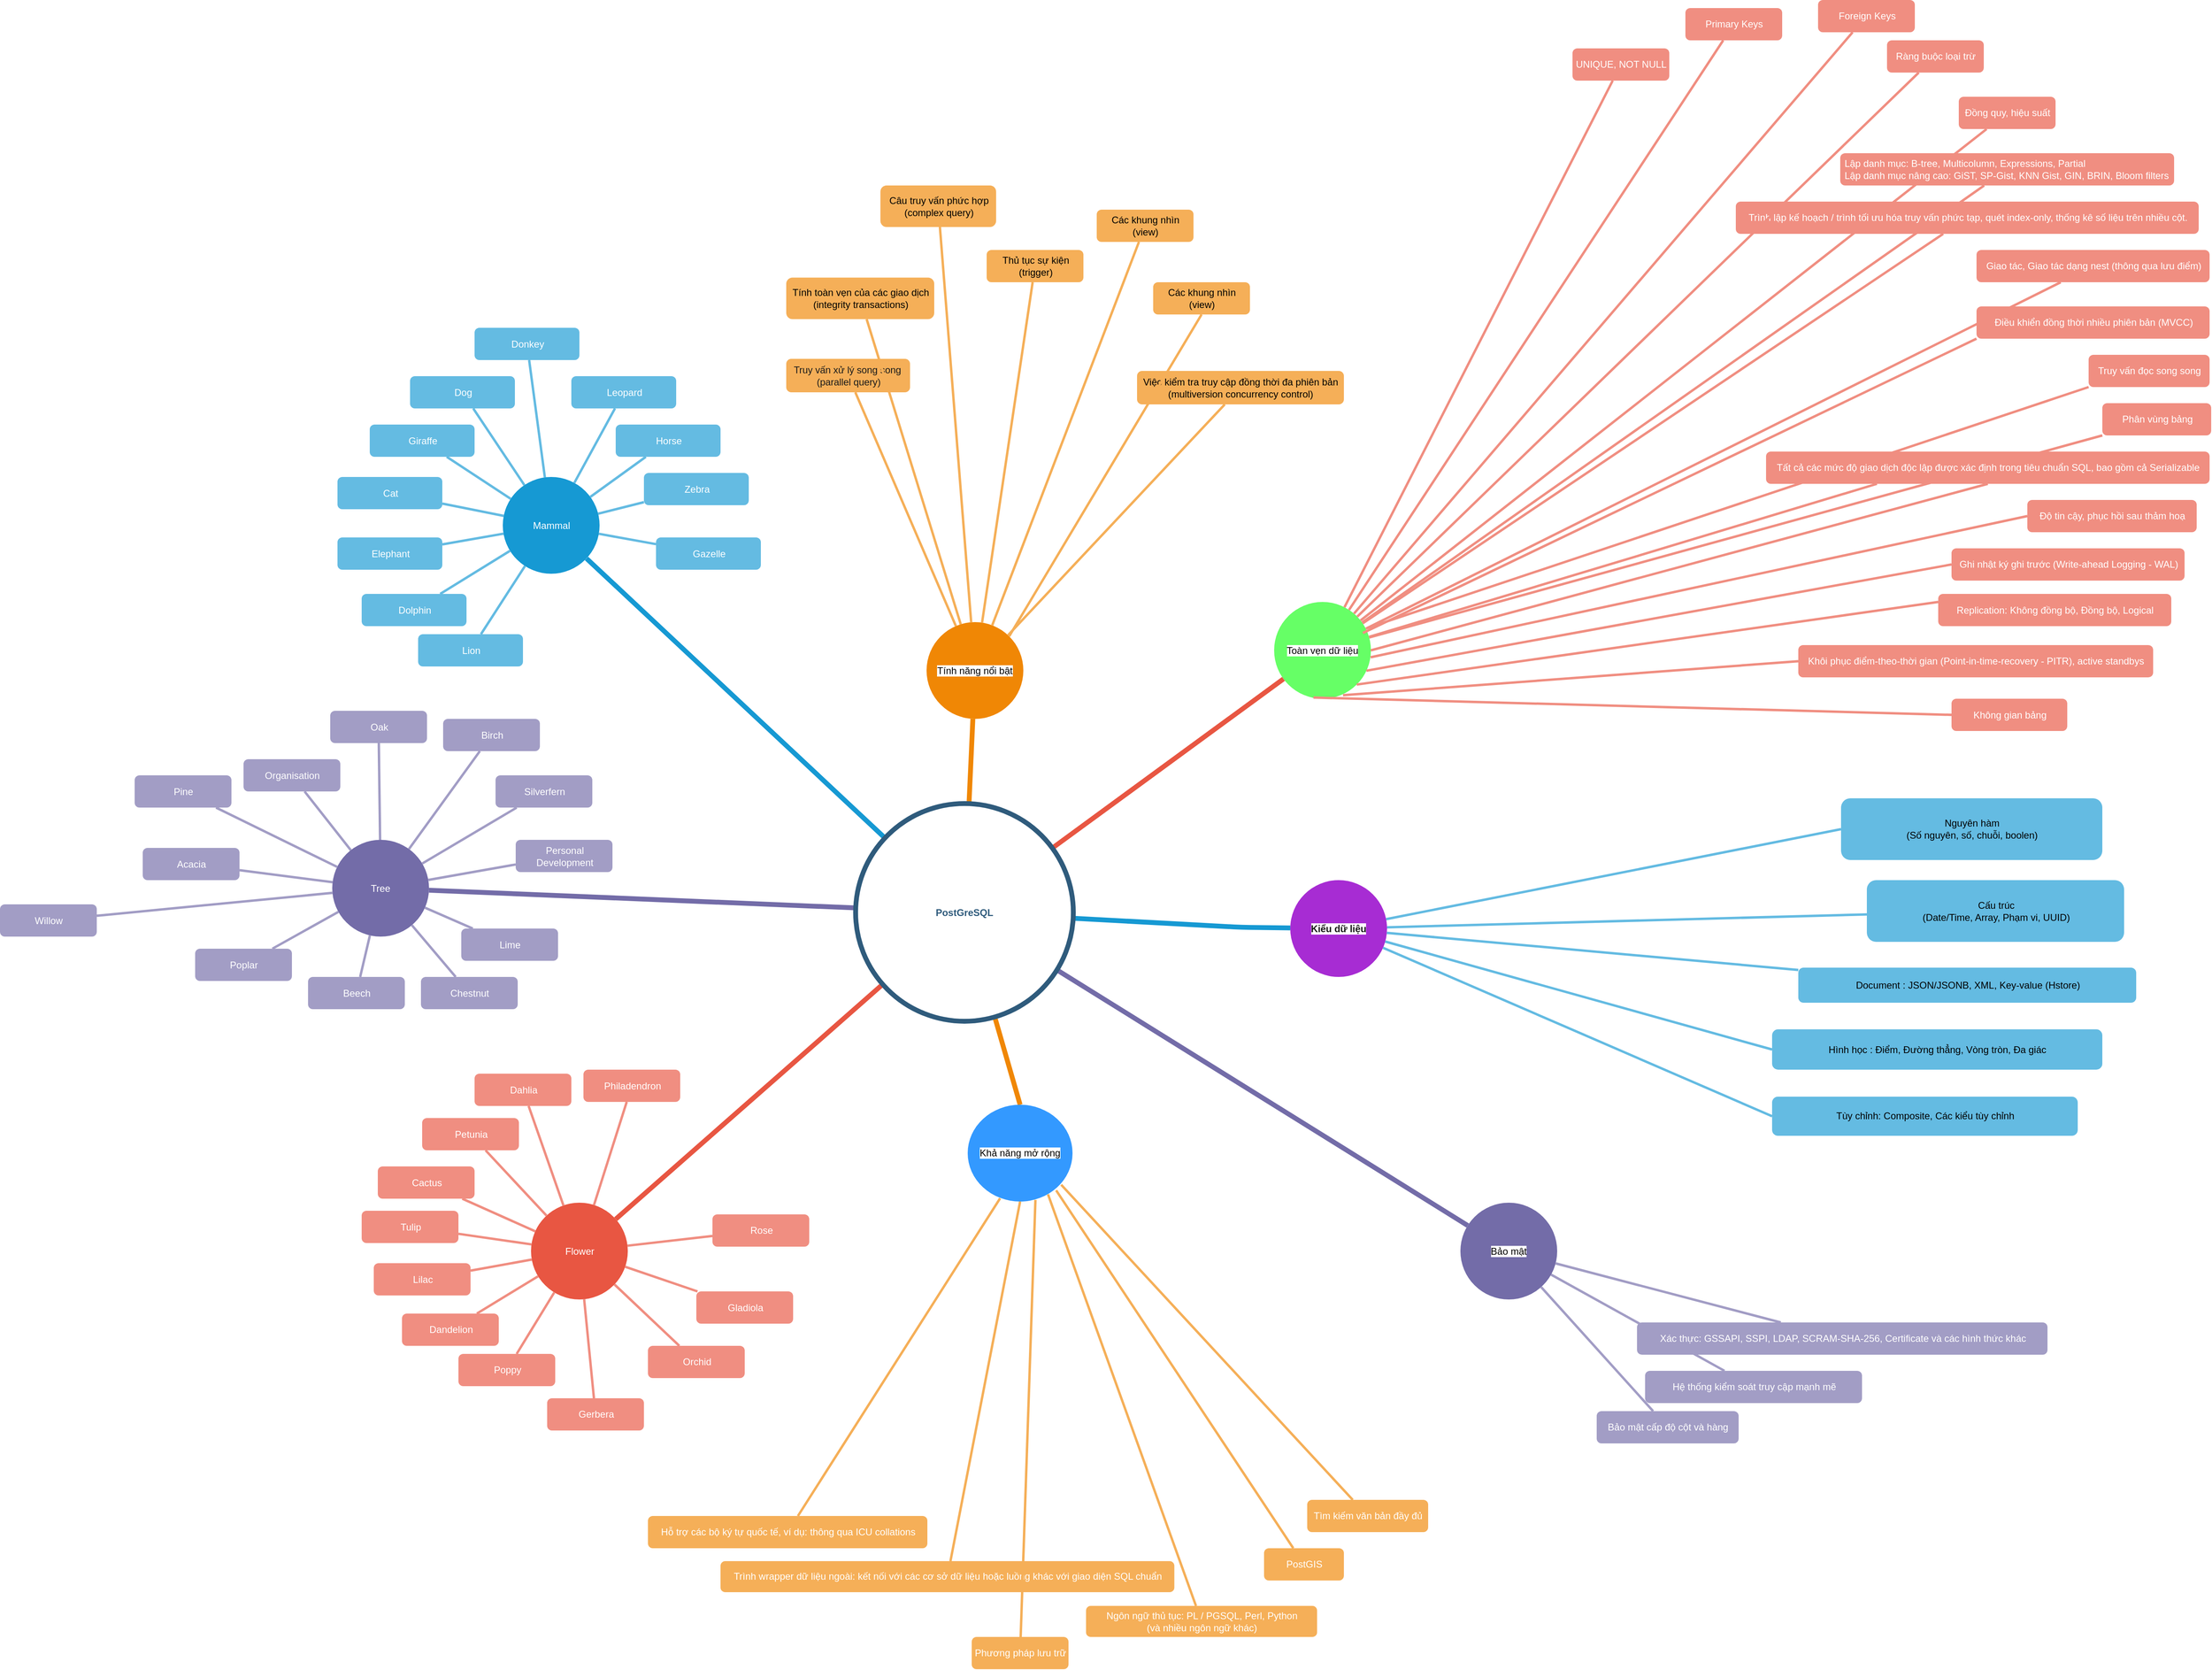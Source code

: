 <mxfile version="17.4.6" type="github">
  <diagram id="6a731a19-8d31-9384-78a2-239565b7b9f0" name="Page-1">
    <mxGraphModel dx="3252" dy="1910" grid="1" gridSize="10" guides="1" tooltips="1" connect="1" arrows="1" fold="1" page="1" pageScale="1" pageWidth="1169" pageHeight="827" background="none" math="0" shadow="0">
      <root>
        <mxCell id="0" />
        <mxCell id="1" parent="0" />
        <mxCell id="1464" value="" style="edgeStyle=none;endArrow=none;strokeWidth=3;strokeColor=#A29DC5;html=1;fontSize=12;" parent="1" source="1354" target="1461" edge="1">
          <mxGeometry x="251" y="-103.5" width="100" height="100" as="geometry">
            <mxPoint x="251" y="-3.5" as="sourcePoint" />
            <mxPoint x="351" y="-103.5" as="targetPoint" />
          </mxGeometry>
        </mxCell>
        <mxCell id="1431" value="" style="edgeStyle=none;endArrow=none;strokeWidth=3;strokeColor=#F08E81;html=1;fontSize=12;" parent="1" source="1352" target="1412" edge="1">
          <mxGeometry x="31" y="106.5" width="100" height="100" as="geometry">
            <mxPoint x="31" y="206.5" as="sourcePoint" />
            <mxPoint x="131" y="106.5" as="targetPoint" />
          </mxGeometry>
        </mxCell>
        <mxCell id="1430" value="" style="edgeStyle=none;endArrow=none;strokeWidth=3;strokeColor=#F08E81;html=1;fontSize=12;" parent="1" source="1352" target="1419" edge="1">
          <mxGeometry x="31" y="106.5" width="100" height="100" as="geometry">
            <mxPoint x="31" y="206.5" as="sourcePoint" />
            <mxPoint x="131" y="106.5" as="targetPoint" />
          </mxGeometry>
        </mxCell>
        <mxCell id="1482" value="" style="edgeStyle=none;endArrow=none;strokeWidth=3;strokeColor=#F5AF58;html=1;exitX=0.844;exitY=0.885;exitDx=0;exitDy=0;exitPerimeter=0;fontSize=12;" parent="1" source="p5eIivycjOICqXlBfG3N-1549" target="1470" edge="1">
          <mxGeometry x="243.5" y="39" width="100" height="100" as="geometry">
            <mxPoint x="1209.757" y="1197.303" as="sourcePoint" />
            <mxPoint x="343.5" y="39" as="targetPoint" />
          </mxGeometry>
        </mxCell>
        <mxCell id="1350" value="Mammal" style="ellipse;whiteSpace=wrap;html=1;shadow=0;fontFamily=Helvetica;fontSize=12;fontColor=#FFFFFF;align=center;strokeWidth=3;fillColor=#1699D3;strokeColor=none;" parent="1" vertex="1">
          <mxGeometry x="523.5" y="271.5" width="120" height="120" as="geometry" />
        </mxCell>
        <mxCell id="1351" value="&lt;span style=&quot;background-color: rgb(255, 255, 255); font-size: 12px;&quot;&gt;&lt;font color=&quot;#000000&quot; style=&quot;font-size: 12px;&quot;&gt;Tính năng nổi bật&lt;/font&gt;&lt;/span&gt;" style="ellipse;whiteSpace=wrap;html=1;shadow=0;fontFamily=Helvetica;fontSize=12;fontColor=#FFFFFF;align=center;strokeWidth=3;fillColor=#F08705;strokeColor=none;gradientColor=none;" parent="1" vertex="1">
          <mxGeometry x="1049" y="451.5" width="120" height="120" as="geometry" />
        </mxCell>
        <mxCell id="1352" value="&lt;span style=&quot;background-color: rgb(255, 255, 255); font-size: 12px;&quot;&gt;&lt;font color=&quot;#000000&quot; style=&quot;font-size: 12px;&quot;&gt;Toàn vẹn dữ liệu&lt;/font&gt;&lt;/span&gt;" style="ellipse;whiteSpace=wrap;html=1;shadow=0;fontFamily=Helvetica;fontSize=12;fontColor=#FFFFFF;align=center;strokeWidth=3;fillColor=#66FF66;strokeColor=none;" parent="1" vertex="1">
          <mxGeometry x="1480" y="426.5" width="120" height="120" as="geometry" />
        </mxCell>
        <mxCell id="1353" value="&lt;span style=&quot;box-sizing: border-box; font-weight: bolder; color: rgb(27, 27, 27); font-size: 12px; letter-spacing: -0.054px; text-align: left; background-color: rgb(255, 255, 255);&quot;&gt;Kiểu dữ liệu&lt;/span&gt;" style="ellipse;whiteSpace=wrap;html=1;shadow=0;fontFamily=Helvetica;fontSize=12;fontColor=#FFFFFF;align=center;strokeWidth=3;fillColor=#A72CD3;strokeColor=none;" parent="1" vertex="1">
          <mxGeometry x="1500" y="771.5" width="120" height="120" as="geometry" />
        </mxCell>
        <mxCell id="1354" value="&lt;font color=&quot;#000000&quot; style=&quot;background-color: rgb(255, 255, 255); font-size: 12px;&quot;&gt;Bảo mật&lt;/font&gt;" style="ellipse;whiteSpace=wrap;html=1;shadow=0;fontFamily=Helvetica;fontSize=12;fontColor=#FFFFFF;align=center;strokeWidth=3;fillColor=#736ca8;strokeColor=none;" parent="1" vertex="1">
          <mxGeometry x="1711" y="1171.5" width="120" height="120" as="geometry" />
        </mxCell>
        <mxCell id="1356" value="Flower" style="ellipse;whiteSpace=wrap;html=1;shadow=0;fontFamily=Helvetica;fontSize=12;fontColor=#FFFFFF;align=center;strokeWidth=3;fillColor=#E85642;strokeColor=none;" parent="1" vertex="1">
          <mxGeometry x="558.5" y="1171.5" width="120" height="120" as="geometry" />
        </mxCell>
        <mxCell id="1358" value="Dolphin" style="rounded=1;fillColor=#64BBE2;strokeColor=none;strokeWidth=3;shadow=0;html=1;fontColor=#FFFFFF;fontSize=12;" parent="1" vertex="1">
          <mxGeometry x="348.5" y="416.5" width="130" height="40" as="geometry" />
        </mxCell>
        <mxCell id="1359" style="endArrow=none;strokeWidth=6;strokeColor=#1699D3;html=1;fontSize=12;" parent="1" source="1515" target="1350" edge="1">
          <mxGeometry relative="1" as="geometry" />
        </mxCell>
        <mxCell id="1360" style="endArrow=none;strokeWidth=6;strokeColor=#f08705;html=1;fontSize=12;" parent="1" source="1515" target="1351" edge="1">
          <mxGeometry relative="1" as="geometry" />
        </mxCell>
        <mxCell id="1361" style="endArrow=none;strokeWidth=6;strokeColor=#E85642;html=1;fontSize=12;" parent="1" source="1515" target="1352" edge="1">
          <mxGeometry relative="1" as="geometry" />
        </mxCell>
        <mxCell id="1362" style="endArrow=none;strokeWidth=6;strokeColor=#1699D3;html=1;fontSize=12;" parent="1" source="1515" target="1353" edge="1">
          <mxGeometry relative="1" as="geometry">
            <Array as="points">
              <mxPoint x="1440" y="830" />
            </Array>
          </mxGeometry>
        </mxCell>
        <mxCell id="1363" style="endArrow=none;strokeWidth=6;strokeColor=#736CA8;html=1;fontSize=12;" parent="1" source="1515" target="1516" edge="1">
          <mxGeometry relative="1" as="geometry" />
        </mxCell>
        <mxCell id="1364" style="endArrow=none;strokeWidth=6;strokeColor=#736ca8;html=1;fontSize=12;" parent="1" source="1515" target="1354" edge="1">
          <mxGeometry relative="1" as="geometry" />
        </mxCell>
        <mxCell id="1365" value="" style="edgeStyle=none;endArrow=none;strokeWidth=6;strokeColor=#F08705;html=1;entryX=0.5;entryY=0;entryDx=0;entryDy=0;fontSize=12;" parent="1" source="1515" target="p5eIivycjOICqXlBfG3N-1549" edge="1">
          <mxGeometry x="181" y="226.5" width="100" height="100" as="geometry">
            <mxPoint x="181" y="326.5" as="sourcePoint" />
            <mxPoint x="1160" y="1090" as="targetPoint" />
          </mxGeometry>
        </mxCell>
        <mxCell id="1366" value="" style="edgeStyle=none;endArrow=none;strokeWidth=6;strokeColor=#E85642;html=1;fontSize=12;" parent="1" source="1515" target="1356" edge="1">
          <mxGeometry x="181" y="226.5" width="100" height="100" as="geometry">
            <mxPoint x="181" y="326.5" as="sourcePoint" />
            <mxPoint x="281" y="226.5" as="targetPoint" />
          </mxGeometry>
        </mxCell>
        <mxCell id="1367" value="Lion" style="rounded=1;fillColor=#64BBE2;strokeColor=none;strokeWidth=3;shadow=0;html=1;fontColor=#FFFFFF;fontSize=12;" parent="1" vertex="1">
          <mxGeometry x="418.5" y="466.5" width="130" height="40" as="geometry" />
        </mxCell>
        <mxCell id="1368" value="Elephant" style="rounded=1;fillColor=#64BBE2;strokeColor=none;strokeWidth=3;shadow=0;html=1;fontColor=#FFFFFF;fontSize=12;" parent="1" vertex="1">
          <mxGeometry x="318.5" y="346.5" width="130" height="40" as="geometry" />
        </mxCell>
        <mxCell id="1369" value="Cat" style="rounded=1;fillColor=#64BBE2;strokeColor=none;strokeWidth=3;shadow=0;html=1;fontColor=#FFFFFF;fontSize=12;" parent="1" vertex="1">
          <mxGeometry x="318.5" y="271.5" width="130" height="40" as="geometry" />
        </mxCell>
        <mxCell id="1370" value="Giraffe" style="rounded=1;fillColor=#64BBE2;strokeColor=none;strokeWidth=3;shadow=0;html=1;fontColor=#FFFFFF;fontSize=12;" parent="1" vertex="1">
          <mxGeometry x="358.5" y="206.5" width="130" height="40" as="geometry" />
        </mxCell>
        <mxCell id="1371" value="Dog" style="rounded=1;fillColor=#64BBE2;strokeColor=none;strokeWidth=3;shadow=0;html=1;fontColor=#FFFFFF;fontSize=12;" parent="1" vertex="1">
          <mxGeometry x="408.5" y="146.5" width="130" height="40" as="geometry" />
        </mxCell>
        <mxCell id="1372" value="Donkey" style="rounded=1;fillColor=#64BBE2;strokeColor=none;strokeWidth=3;shadow=0;html=1;fontColor=#FFFFFF;fontSize=12;" parent="1" vertex="1">
          <mxGeometry x="488.5" y="86.5" width="130" height="40" as="geometry" />
        </mxCell>
        <mxCell id="1373" value="Leopard" style="rounded=1;fillColor=#64BBE2;strokeColor=none;strokeWidth=3;shadow=0;html=1;fontColor=#FFFFFF;fontSize=12;" parent="1" vertex="1">
          <mxGeometry x="608.5" y="146.5" width="130" height="40" as="geometry" />
        </mxCell>
        <mxCell id="1374" value="Horse" style="rounded=1;fillColor=#64BBE2;strokeColor=none;strokeWidth=3;shadow=0;html=1;fontColor=#FFFFFF;fontSize=12;" parent="1" vertex="1">
          <mxGeometry x="663.5" y="206.5" width="130" height="40" as="geometry" />
        </mxCell>
        <mxCell id="1375" value="Zebra" style="rounded=1;fillColor=#64BBE2;strokeColor=none;strokeWidth=3;shadow=0;html=1;fontColor=#FFFFFF;fontSize=12;" parent="1" vertex="1">
          <mxGeometry x="698.5" y="266.5" width="130" height="40" as="geometry" />
        </mxCell>
        <mxCell id="1376" value="Gazelle" style="rounded=1;fillColor=#64BBE2;strokeColor=none;strokeWidth=3;shadow=0;html=1;fontColor=#FFFFFF;fontSize=12;" parent="1" vertex="1">
          <mxGeometry x="713.5" y="346.5" width="130" height="40" as="geometry" />
        </mxCell>
        <mxCell id="1377" value="" style="edgeStyle=none;endArrow=none;strokeWidth=3;strokeColor=#64BBE2;html=1;fontSize=12;" parent="1" source="1350" target="1376" edge="1">
          <mxGeometry x="-221.5" y="56.5" width="100" height="100" as="geometry">
            <mxPoint x="-221.5" y="156.5" as="sourcePoint" />
            <mxPoint x="-121.5" y="56.5" as="targetPoint" />
          </mxGeometry>
        </mxCell>
        <mxCell id="1378" value="" style="edgeStyle=none;endArrow=none;strokeWidth=3;strokeColor=#64BBE2;html=1;fontSize=12;" parent="1" source="1350" target="1367" edge="1">
          <mxGeometry x="-221.5" y="56.5" width="100" height="100" as="geometry">
            <mxPoint x="-221.5" y="156.5" as="sourcePoint" />
            <mxPoint x="-121.5" y="56.5" as="targetPoint" />
          </mxGeometry>
        </mxCell>
        <mxCell id="1379" value="" style="edgeStyle=none;endArrow=none;strokeWidth=3;strokeColor=#64BBE2;html=1;fontSize=12;" parent="1" source="1350" target="1358" edge="1">
          <mxGeometry x="-221.5" y="56.5" width="100" height="100" as="geometry">
            <mxPoint x="-221.5" y="156.5" as="sourcePoint" />
            <mxPoint x="-121.5" y="56.5" as="targetPoint" />
          </mxGeometry>
        </mxCell>
        <mxCell id="1380" value="" style="edgeStyle=none;endArrow=none;strokeWidth=3;strokeColor=#64BBE2;html=1;fontSize=12;" parent="1" source="1350" target="1368" edge="1">
          <mxGeometry x="-221.5" y="56.5" width="100" height="100" as="geometry">
            <mxPoint x="-221.5" y="156.5" as="sourcePoint" />
            <mxPoint x="-121.5" y="56.5" as="targetPoint" />
          </mxGeometry>
        </mxCell>
        <mxCell id="1381" value="" style="edgeStyle=none;endArrow=none;strokeWidth=3;strokeColor=#64BBE2;html=1;fontSize=12;" parent="1" source="1350" target="1369" edge="1">
          <mxGeometry x="-221.5" y="56.5" width="100" height="100" as="geometry">
            <mxPoint x="-221.5" y="156.5" as="sourcePoint" />
            <mxPoint x="-121.5" y="56.5" as="targetPoint" />
          </mxGeometry>
        </mxCell>
        <mxCell id="1382" value="" style="edgeStyle=none;endArrow=none;strokeWidth=3;strokeColor=#64BBE2;html=1;fontSize=12;" parent="1" source="1350" target="1370" edge="1">
          <mxGeometry x="-221.5" y="56.5" width="100" height="100" as="geometry">
            <mxPoint x="-221.5" y="156.5" as="sourcePoint" />
            <mxPoint x="-121.5" y="56.5" as="targetPoint" />
          </mxGeometry>
        </mxCell>
        <mxCell id="1383" value="" style="edgeStyle=none;endArrow=none;strokeWidth=3;strokeColor=#64BBE2;html=1;fontSize=12;" parent="1" source="1350" target="1371" edge="1">
          <mxGeometry x="-221.5" y="56.5" width="100" height="100" as="geometry">
            <mxPoint x="-221.5" y="156.5" as="sourcePoint" />
            <mxPoint x="-121.5" y="56.5" as="targetPoint" />
          </mxGeometry>
        </mxCell>
        <mxCell id="1384" value="" style="edgeStyle=none;endArrow=none;strokeWidth=3;strokeColor=#64BBE2;html=1;fontSize=12;" parent="1" source="1350" target="1372" edge="1">
          <mxGeometry x="-221.5" y="56.5" width="100" height="100" as="geometry">
            <mxPoint x="-221.5" y="156.5" as="sourcePoint" />
            <mxPoint x="-121.5" y="56.5" as="targetPoint" />
          </mxGeometry>
        </mxCell>
        <mxCell id="1385" value="" style="edgeStyle=none;endArrow=none;strokeWidth=3;strokeColor=#64BBE2;html=1;fontSize=12;" parent="1" source="1350" target="1373" edge="1">
          <mxGeometry x="-221.5" y="56.5" width="100" height="100" as="geometry">
            <mxPoint x="-221.5" y="156.5" as="sourcePoint" />
            <mxPoint x="-121.5" y="56.5" as="targetPoint" />
          </mxGeometry>
        </mxCell>
        <mxCell id="1386" value="" style="edgeStyle=none;endArrow=none;strokeWidth=3;strokeColor=#64BBE2;html=1;fontSize=12;" parent="1" source="1350" target="1374" edge="1">
          <mxGeometry x="-221.5" y="56.5" width="100" height="100" as="geometry">
            <mxPoint x="-221.5" y="156.5" as="sourcePoint" />
            <mxPoint x="-121.5" y="56.5" as="targetPoint" />
          </mxGeometry>
        </mxCell>
        <mxCell id="1387" value="" style="edgeStyle=none;endArrow=none;strokeWidth=3;strokeColor=#64BBE2;html=1;fontSize=12;" parent="1" source="1350" target="1375" edge="1">
          <mxGeometry x="-221.5" y="56.5" width="100" height="100" as="geometry">
            <mxPoint x="-221.5" y="156.5" as="sourcePoint" />
            <mxPoint x="-121.5" y="56.5" as="targetPoint" />
          </mxGeometry>
        </mxCell>
        <mxCell id="1390" value="&lt;div style=&quot;font-size: 12px;&quot;&gt;&lt;font color=&quot;#1b1b1b&quot; style=&quot;font-size: 12px;&quot;&gt;&lt;span style=&quot;letter-spacing: -0.054px; font-size: 12px;&quot;&gt;Truy vấn xử lý song song&amp;nbsp;&lt;/span&gt;&lt;/font&gt;&lt;/div&gt;&lt;div style=&quot;font-size: 12px;&quot;&gt;&lt;font color=&quot;#1b1b1b&quot; style=&quot;font-size: 12px;&quot;&gt;&lt;span style=&quot;letter-spacing: -0.054px; font-size: 12px;&quot;&gt;&lt;font style=&quot;font-size: 12px;&quot;&gt;(parallel query)&lt;/font&gt;&lt;/span&gt;&lt;br style=&quot;font-size: 12px;&quot;&gt;&lt;/font&gt;&lt;/div&gt;" style="rounded=1;fillColor=#f5af58;strokeColor=none;strokeWidth=3;shadow=0;html=1;fontColor=#FFFFFF;fontSize=12;" parent="1" vertex="1">
          <mxGeometry x="875" y="125" width="153.5" height="41.5" as="geometry" />
        </mxCell>
        <mxCell id="1391" value="&lt;font color=&quot;#000000&quot; style=&quot;font-size: 12px;&quot;&gt;Tính toàn vẹn của các giao dịch &lt;br style=&quot;font-size: 12px;&quot;&gt;(integrity transactions)&lt;/font&gt;" style="rounded=1;fillColor=#f5af58;strokeColor=none;strokeWidth=3;shadow=0;html=1;fontColor=#FFFFFF;fontSize=12;" parent="1" vertex="1">
          <mxGeometry x="875" y="24.25" width="183.5" height="51.5" as="geometry" />
        </mxCell>
        <mxCell id="1392" value="&lt;font color=&quot;#000000&quot; style=&quot;font-size: 12px;&quot;&gt;Câu truy vấn phức hợp &lt;br style=&quot;font-size: 12px;&quot;&gt;(complex query)&lt;/font&gt;" style="rounded=1;fillColor=#f5af58;strokeColor=none;strokeWidth=3;shadow=0;html=1;fontColor=#FFFFFF;fontSize=12;" parent="1" vertex="1">
          <mxGeometry x="991.75" y="-90" width="143.5" height="51.5" as="geometry" />
        </mxCell>
        <mxCell id="1393" value="&lt;font color=&quot;#000000&quot; style=&quot;font-size: 12px;&quot;&gt;Thủ tục sự kiện &lt;br style=&quot;font-size: 12px;&quot;&gt;(trigger)&lt;/font&gt;" style="rounded=1;fillColor=#f5af58;strokeColor=none;strokeWidth=3;shadow=0;html=1;fontColor=#FFFFFF;fontSize=12;" parent="1" vertex="1">
          <mxGeometry x="1123.5" y="-10" width="120" height="40" as="geometry" />
        </mxCell>
        <mxCell id="1394" value="&lt;font color=&quot;#000000&quot; style=&quot;font-size: 12px;&quot;&gt;Các khung nhìn &lt;br style=&quot;font-size: 12px;&quot;&gt;(view)&lt;/font&gt;" style="rounded=1;fillColor=#f5af58;strokeColor=none;strokeWidth=3;shadow=0;html=1;fontColor=#FFFFFF;fontSize=12;" parent="1" vertex="1">
          <mxGeometry x="1260" y="-60" width="120" height="40" as="geometry" />
        </mxCell>
        <mxCell id="1395" value="&lt;font color=&quot;#000000&quot; style=&quot;font-size: 12px;&quot;&gt;Việc kiểm tra truy cập đồng thời đa phiên bản &lt;br style=&quot;font-size: 12px;&quot;&gt;(multiversion concurrency control)&lt;/font&gt;" style="rounded=1;fillColor=#f5af58;strokeColor=none;strokeWidth=3;shadow=0;html=1;fontColor=#FFFFFF;fontSize=12;" parent="1" vertex="1">
          <mxGeometry x="1310" y="140" width="256.5" height="41.5" as="geometry" />
        </mxCell>
        <mxCell id="1402" value="" style="edgeStyle=none;endArrow=none;strokeWidth=3;strokeColor=#F5AF58;html=1;fontSize=12;" parent="1" source="1351" target="1390" edge="1">
          <mxGeometry x="3.5" y="21.5" width="100" height="100" as="geometry">
            <mxPoint x="3.5" y="121.5" as="sourcePoint" />
            <mxPoint x="103.5" y="21.5" as="targetPoint" />
          </mxGeometry>
        </mxCell>
        <mxCell id="1403" value="" style="edgeStyle=none;endArrow=none;strokeWidth=3;strokeColor=#F5AF58;html=1;fontSize=12;" parent="1" source="1351" target="1391" edge="1">
          <mxGeometry x="3.5" y="21.5" width="100" height="100" as="geometry">
            <mxPoint x="3.5" y="121.5" as="sourcePoint" />
            <mxPoint x="103.5" y="21.5" as="targetPoint" />
          </mxGeometry>
        </mxCell>
        <mxCell id="1404" value="" style="edgeStyle=none;endArrow=none;strokeWidth=3;strokeColor=#F5AF58;html=1;fontSize=12;" parent="1" source="1351" target="1392" edge="1">
          <mxGeometry x="3.5" y="21.5" width="100" height="100" as="geometry">
            <mxPoint x="3.5" y="121.5" as="sourcePoint" />
            <mxPoint x="103.5" y="21.5" as="targetPoint" />
          </mxGeometry>
        </mxCell>
        <mxCell id="1405" value="" style="edgeStyle=none;endArrow=none;strokeWidth=3;strokeColor=#F5AF58;html=1;fontSize=12;" parent="1" source="1351" target="1393" edge="1">
          <mxGeometry x="3.5" y="21.5" width="100" height="100" as="geometry">
            <mxPoint x="3.5" y="121.5" as="sourcePoint" />
            <mxPoint x="103.5" y="21.5" as="targetPoint" />
          </mxGeometry>
        </mxCell>
        <mxCell id="1406" value="" style="edgeStyle=none;endArrow=none;strokeWidth=3;strokeColor=#F5AF58;html=1;fontSize=12;" parent="1" source="1351" target="1394" edge="1">
          <mxGeometry x="3.5" y="21.5" width="100" height="100" as="geometry">
            <mxPoint x="3.5" y="121.5" as="sourcePoint" />
            <mxPoint x="103.5" y="21.5" as="targetPoint" />
          </mxGeometry>
        </mxCell>
        <mxCell id="1407" value="" style="edgeStyle=none;endArrow=none;strokeWidth=3;strokeColor=#F5AF58;html=1;fontSize=12;" parent="1" source="1351" target="1395" edge="1">
          <mxGeometry x="3.5" y="21.5" width="100" height="100" as="geometry">
            <mxPoint x="3.5" y="121.5" as="sourcePoint" />
            <mxPoint x="103.5" y="21.5" as="targetPoint" />
          </mxGeometry>
        </mxCell>
        <mxCell id="1412" value="&amp;nbsp;Lập danh mục: B-tree, Multicolumn, Expressions, Partial&lt;br style=&quot;font-size: 12px;&quot;&gt;&amp;nbsp;Lập danh mục nâng cao: GiST, SP-Gist, KNN Gist, GIN, BRIN, Bloom filters" style="rounded=1;fillColor=#f08e81;strokeColor=none;strokeWidth=3;shadow=0;html=1;fontColor=#FFFFFF;align=left;fontSize=12;" parent="1" vertex="1">
          <mxGeometry x="2182" y="-130" width="414" height="40" as="geometry" />
        </mxCell>
        <mxCell id="1415" value="UNIQUE, NOT NULL" style="rounded=1;fillColor=#f08e81;strokeColor=none;strokeWidth=3;shadow=0;html=1;fontColor=#FFFFFF;fontSize=12;" parent="1" vertex="1">
          <mxGeometry x="1850" y="-260" width="120" height="40" as="geometry" />
        </mxCell>
        <mxCell id="1416" value="Primary Keys" style="rounded=1;fillColor=#f08e81;strokeColor=none;strokeWidth=3;shadow=0;html=1;fontColor=#FFFFFF;fontSize=12;" parent="1" vertex="1">
          <mxGeometry x="1990" y="-310" width="120" height="40" as="geometry" />
        </mxCell>
        <mxCell id="1417" value="Foreign Keys" style="rounded=1;fillColor=#f08e81;strokeColor=none;strokeWidth=3;shadow=0;html=1;fontColor=#FFFFFF;fontSize=12;" parent="1" vertex="1">
          <mxGeometry x="2154.5" y="-320" width="120" height="40" as="geometry" />
        </mxCell>
        <mxCell id="1418" value="Ràng buộc loại trừ" style="rounded=1;fillColor=#f08e81;strokeColor=none;strokeWidth=3;shadow=0;html=1;fontColor=#FFFFFF;fontSize=12;" parent="1" vertex="1">
          <mxGeometry x="2240" y="-270" width="120" height="40" as="geometry" />
        </mxCell>
        <mxCell id="1419" value="Đồng quy, hiệu suất" style="rounded=1;fillColor=#f08e81;strokeColor=none;strokeWidth=3;shadow=0;html=1;fontColor=#FFFFFF;fontSize=12;" parent="1" vertex="1">
          <mxGeometry x="2329" y="-200" width="120" height="40" as="geometry" />
        </mxCell>
        <mxCell id="1421" value="Giao tác, Giao tác dạng nest (thông qua lưu điểm)" style="rounded=1;fillColor=#f08e81;strokeColor=none;strokeWidth=3;shadow=0;html=1;fontColor=#FFFFFF;fontSize=12;" parent="1" vertex="1">
          <mxGeometry x="2351" y="-10" width="289" height="40" as="geometry" />
        </mxCell>
        <mxCell id="1422" value="Trình lập kế hoạch / trình tối ưu hóa truy vấn phức tạp, quét index-only, thống kê số liệu trên nhiều cột." style="rounded=1;fillColor=#f08e81;strokeColor=none;strokeWidth=3;shadow=0;html=1;fontColor=#FFFFFF;fontSize=12;" parent="1" vertex="1">
          <mxGeometry x="2052.5" y="-70" width="574" height="40" as="geometry" />
        </mxCell>
        <mxCell id="1426" value="" style="edgeStyle=none;endArrow=none;strokeWidth=3;strokeColor=#F08E81;html=1;fontSize=12;" parent="1" source="1352" target="1415" edge="1">
          <mxGeometry x="31" y="106.5" width="100" height="100" as="geometry">
            <mxPoint x="31" y="206.5" as="sourcePoint" />
            <mxPoint x="131" y="106.5" as="targetPoint" />
          </mxGeometry>
        </mxCell>
        <mxCell id="1427" value="" style="edgeStyle=none;endArrow=none;strokeWidth=3;strokeColor=#F08E81;html=1;fontSize=12;" parent="1" source="1352" target="1416" edge="1">
          <mxGeometry x="31" y="106.5" width="100" height="100" as="geometry">
            <mxPoint x="31" y="206.5" as="sourcePoint" />
            <mxPoint x="131" y="106.5" as="targetPoint" />
          </mxGeometry>
        </mxCell>
        <mxCell id="1428" value="" style="edgeStyle=none;endArrow=none;strokeWidth=3;strokeColor=#F08E81;html=1;fontSize=12;" parent="1" source="1352" target="1417" edge="1">
          <mxGeometry x="31" y="106.5" width="100" height="100" as="geometry">
            <mxPoint x="31" y="206.5" as="sourcePoint" />
            <mxPoint x="131" y="106.5" as="targetPoint" />
          </mxGeometry>
        </mxCell>
        <mxCell id="1429" value="" style="edgeStyle=none;endArrow=none;strokeWidth=3;strokeColor=#F08E81;html=1;fontSize=12;" parent="1" source="1352" target="1418" edge="1">
          <mxGeometry x="31" y="106.5" width="100" height="100" as="geometry">
            <mxPoint x="31" y="206.5" as="sourcePoint" />
            <mxPoint x="131" y="106.5" as="targetPoint" />
          </mxGeometry>
        </mxCell>
        <mxCell id="1432" value="" style="edgeStyle=none;endArrow=none;strokeWidth=3;strokeColor=#F08E81;html=1;fontSize=12;" parent="1" source="1352" target="1422" edge="1">
          <mxGeometry x="31" y="106.5" width="100" height="100" as="geometry">
            <mxPoint x="31" y="206.5" as="sourcePoint" />
            <mxPoint x="131" y="106.5" as="targetPoint" />
          </mxGeometry>
        </mxCell>
        <mxCell id="1433" value="" style="edgeStyle=none;endArrow=none;strokeWidth=3;strokeColor=#F08E81;html=1;fontSize=12;" parent="1" source="1352" target="1421" edge="1">
          <mxGeometry x="31" y="106.5" width="100" height="100" as="geometry">
            <mxPoint x="31" y="206.5" as="sourcePoint" />
            <mxPoint x="131" y="106.5" as="targetPoint" />
          </mxGeometry>
        </mxCell>
        <mxCell id="1438" value="&lt;font style=&quot;font-size: 12px;&quot;&gt;&lt;font color=&quot;#000000&quot; style=&quot;font-size: 12px;&quot;&gt;Nguyên hàm&lt;br style=&quot;font-size: 12px;&quot;&gt;(Số nguyên, số, chuỗi, boolen)&lt;/font&gt;&lt;br style=&quot;font-size: 12px;&quot;&gt;&lt;/font&gt;" style="rounded=1;fillColor=#64BBE2;strokeColor=none;strokeWidth=3;shadow=0;html=1;fontColor=#FFFFFF;fontSize=12;" parent="1" vertex="1">
          <mxGeometry x="2183" y="670" width="324" height="76.5" as="geometry" />
        </mxCell>
        <mxCell id="1439" value="&lt;font style=&quot;font-size: 12px;&quot; color=&quot;#000000&quot;&gt;Cấu trúc&lt;br style=&quot;font-size: 12px;&quot;&gt;(Date/Time, Array, Phạm vi, UUID)&lt;/font&gt;" style="rounded=1;fillColor=#64BBE2;strokeColor=none;strokeWidth=3;shadow=0;html=1;fontColor=#FFFFFF;fontSize=12;" parent="1" vertex="1">
          <mxGeometry x="2215" y="771.5" width="319" height="76.5" as="geometry" />
        </mxCell>
        <mxCell id="1440" value="&lt;font style=&quot;font-size: 12px;&quot; color=&quot;#000000&quot;&gt;Document : JSON/JSONB, XML, Key-value (Hstore)&lt;/font&gt;" style="rounded=1;fillColor=#64BBE2;strokeColor=none;strokeWidth=3;shadow=0;html=1;fontColor=#FFFFFF;fontSize=12;" parent="1" vertex="1">
          <mxGeometry x="2130" y="880" width="419" height="43.5" as="geometry" />
        </mxCell>
        <mxCell id="1441" value="&lt;font style=&quot;font-size: 12px;&quot; color=&quot;#000000&quot;&gt;Tùy chỉnh: Composite, Các kiểu tùy chỉnh&lt;/font&gt;" style="rounded=1;fillColor=#64BBE2;strokeColor=none;strokeWidth=3;shadow=0;html=1;fontColor=#FFFFFF;fontSize=12;" parent="1" vertex="1">
          <mxGeometry x="2097.5" y="1040" width="379" height="48.5" as="geometry" />
        </mxCell>
        <mxCell id="1442" value="&lt;font color=&quot;#000000&quot; style=&quot;font-size: 12px;&quot;&gt;&lt;font style=&quot;font-size: 12px;&quot;&gt;Hình học :&amp;nbsp;&lt;/font&gt;Điểm, Đường thẳng, Vòng tròn, Đa giác&lt;/font&gt;&lt;font style=&quot;font-size: 12px;&quot; color=&quot;#000000&quot;&gt;&lt;br style=&quot;font-size: 12px;&quot;&gt;&lt;/font&gt;" style="rounded=1;fillColor=#64BBE2;strokeColor=none;strokeWidth=3;shadow=0;html=1;fontColor=#FFFFFF;fontSize=12;" parent="1" vertex="1">
          <mxGeometry x="2097.5" y="956.5" width="409.5" height="50" as="geometry" />
        </mxCell>
        <mxCell id="1449" value="" style="edgeStyle=none;endArrow=none;strokeWidth=3;strokeColor=#64BBE2;html=1;entryX=0;entryY=0.5;entryDx=0;entryDy=0;fontSize=12;" parent="1" source="1353" target="1438" edge="1">
          <mxGeometry x="-24" y="196.5" width="100" height="100" as="geometry">
            <mxPoint x="-24" y="296.5" as="sourcePoint" />
            <mxPoint x="76" y="196.5" as="targetPoint" />
          </mxGeometry>
        </mxCell>
        <mxCell id="1450" value="" style="edgeStyle=none;endArrow=none;strokeWidth=3;strokeColor=#64BBE2;html=1;fontSize=12;" parent="1" source="1353" target="1439" edge="1">
          <mxGeometry x="-24" y="196.5" width="100" height="100" as="geometry">
            <mxPoint x="-24" y="296.5" as="sourcePoint" />
            <mxPoint x="76" y="196.5" as="targetPoint" />
          </mxGeometry>
        </mxCell>
        <mxCell id="1451" value="" style="edgeStyle=none;endArrow=none;strokeWidth=3;strokeColor=#64BBE2;html=1;fontSize=12;" parent="1" source="1353" target="1440" edge="1">
          <mxGeometry x="-24" y="196.5" width="100" height="100" as="geometry">
            <mxPoint x="-24" y="296.5" as="sourcePoint" />
            <mxPoint x="76" y="196.5" as="targetPoint" />
          </mxGeometry>
        </mxCell>
        <mxCell id="1452" value="" style="edgeStyle=none;endArrow=none;strokeWidth=3;strokeColor=#64BBE2;html=1;entryX=0;entryY=0.5;entryDx=0;entryDy=0;fontSize=12;" parent="1" source="1353" target="1442" edge="1">
          <mxGeometry x="-24" y="196.5" width="100" height="100" as="geometry">
            <mxPoint x="-24" y="296.5" as="sourcePoint" />
            <mxPoint x="76" y="196.5" as="targetPoint" />
          </mxGeometry>
        </mxCell>
        <mxCell id="1453" value="" style="edgeStyle=none;endArrow=none;strokeWidth=3;strokeColor=#64BBE2;html=1;entryX=0;entryY=0.5;entryDx=0;entryDy=0;fontSize=12;" parent="1" source="1353" target="1441" edge="1">
          <mxGeometry x="-24" y="196.5" width="100" height="100" as="geometry">
            <mxPoint x="-24" y="296.5" as="sourcePoint" />
            <mxPoint x="76" y="196.5" as="targetPoint" />
          </mxGeometry>
        </mxCell>
        <mxCell id="1458" value="Bảo mật cấp độ cột và hàng" style="rounded=1;fillColor=#a29dc5;strokeColor=none;strokeWidth=3;shadow=0;html=1;fontColor=#FFFFFF;fontSize=12;" parent="1" vertex="1">
          <mxGeometry x="1880" y="1430" width="176" height="40" as="geometry" />
        </mxCell>
        <mxCell id="1460" value="Xác thực: GSSAPI, SSPI, LDAP, SCRAM-SHA-256, Certificate và các hình thức khác" style="rounded=1;fillColor=#a29dc5;strokeColor=none;strokeWidth=3;shadow=0;html=1;fontColor=#FFFFFF;fontSize=12;" parent="1" vertex="1">
          <mxGeometry x="1930" y="1320" width="509" height="40" as="geometry" />
        </mxCell>
        <mxCell id="1461" value="Hệ thống kiểm soát truy cập mạnh mẽ" style="rounded=1;fillColor=#a29dc5;strokeColor=none;strokeWidth=3;shadow=0;html=1;fontColor=#FFFFFF;fontSize=12;" parent="1" vertex="1">
          <mxGeometry x="1940" y="1380" width="269" height="40" as="geometry" />
        </mxCell>
        <mxCell id="1463" value="" style="edgeStyle=none;endArrow=none;strokeWidth=3;strokeColor=#A29DC5;html=1;fontSize=12;" parent="1" source="1354" target="1460" edge="1">
          <mxGeometry x="251" y="-103.5" width="100" height="100" as="geometry">
            <mxPoint x="251" y="-3.5" as="sourcePoint" />
            <mxPoint x="351" y="-103.5" as="targetPoint" />
          </mxGeometry>
        </mxCell>
        <mxCell id="1465" value="" style="edgeStyle=none;endArrow=none;strokeWidth=3;strokeColor=#A29DC5;html=1;fontSize=12;" parent="1" source="1354" target="1458" edge="1">
          <mxGeometry x="251" y="-103.5" width="100" height="100" as="geometry">
            <mxPoint x="251" y="-3.5" as="sourcePoint" />
            <mxPoint x="351" y="-103.5" as="targetPoint" />
          </mxGeometry>
        </mxCell>
        <mxCell id="1469" value="Tìm kiếm văn bản đầy đủ" style="rounded=1;fillColor=#f5af58;strokeColor=none;strokeWidth=3;shadow=0;html=1;fontColor=#FFFFFF;fontSize=12;" parent="1" vertex="1">
          <mxGeometry x="1521" y="1540" width="150" height="40" as="geometry" />
        </mxCell>
        <mxCell id="1470" value="PostGIS" style="rounded=1;fillColor=#f5af58;strokeColor=none;strokeWidth=3;shadow=0;html=1;fontColor=#FFFFFF;fontSize=12;" parent="1" vertex="1">
          <mxGeometry x="1467.5" y="1600" width="99" height="40" as="geometry" />
        </mxCell>
        <mxCell id="1471" value="Ngôn ngữ thủ tục: PL / PGSQL, Perl, Python &lt;br style=&quot;font-size: 12px;&quot;&gt;(và nhiều ngôn ngữ khác)" style="rounded=1;fillColor=#f5af58;strokeColor=none;strokeWidth=3;shadow=0;html=1;fontColor=#FFFFFF;fontSize=12;" parent="1" vertex="1">
          <mxGeometry x="1246.75" y="1671.5" width="286.5" height="38.5" as="geometry" />
        </mxCell>
        <mxCell id="1472" value="Phương pháp lưu trữ" style="rounded=1;fillColor=#f5af58;strokeColor=none;strokeWidth=3;shadow=0;html=1;fontColor=#FFFFFF;fontSize=12;" parent="1" vertex="1">
          <mxGeometry x="1105" y="1710" width="120" height="40" as="geometry" />
        </mxCell>
        <mxCell id="1473" value="Trình wrapper dữ liệu ngoài: kết nối với các cơ sở dữ liệu hoặc luồng khác với giao diện SQL chuẩn" style="rounded=1;fillColor=#f5af58;strokeColor=none;strokeWidth=3;shadow=0;html=1;fontColor=#FFFFFF;fontSize=12;" parent="1" vertex="1">
          <mxGeometry x="793.5" y="1616" width="562.75" height="38.5" as="geometry" />
        </mxCell>
        <mxCell id="1474" value="Hỗ trợ các bộ ký tự quốc tế, ví dụ: thông qua ICU collations" style="rounded=1;fillColor=#f5af58;strokeColor=none;strokeWidth=3;shadow=0;html=1;fontColor=#FFFFFF;fontSize=12;" parent="1" vertex="1">
          <mxGeometry x="703.5" y="1560" width="346.5" height="40" as="geometry" />
        </mxCell>
        <mxCell id="1481" value="" style="edgeStyle=none;endArrow=none;strokeWidth=3;strokeColor=#F5AF58;html=1;exitX=0.892;exitY=0.827;exitDx=0;exitDy=0;exitPerimeter=0;fontSize=12;" parent="1" source="p5eIivycjOICqXlBfG3N-1549" target="1469" edge="1">
          <mxGeometry x="243.5" y="39" width="100" height="100" as="geometry">
            <mxPoint x="1217.507" y="1189.409" as="sourcePoint" />
            <mxPoint x="343.5" y="39" as="targetPoint" />
          </mxGeometry>
        </mxCell>
        <mxCell id="1483" value="" style="edgeStyle=none;endArrow=none;strokeWidth=3;strokeColor=#F5AF58;html=1;exitX=0.766;exitY=0.926;exitDx=0;exitDy=0;exitPerimeter=0;fontSize=12;" parent="1" source="p5eIivycjOICqXlBfG3N-1549" target="1471" edge="1">
          <mxGeometry x="243.5" y="39" width="100" height="100" as="geometry">
            <mxPoint x="1198.1" y="1205.031" as="sourcePoint" />
            <mxPoint x="343.5" y="39" as="targetPoint" />
          </mxGeometry>
        </mxCell>
        <mxCell id="1484" value="" style="edgeStyle=none;endArrow=none;strokeWidth=3;strokeColor=#F5AF58;html=1;exitX=0.646;exitY=0.984;exitDx=0;exitDy=0;exitPerimeter=0;fontSize=12;" parent="1" source="p5eIivycjOICqXlBfG3N-1549" target="1472" edge="1">
          <mxGeometry x="243.5" y="39" width="100" height="100" as="geometry">
            <mxPoint x="1181.678" y="1210.542" as="sourcePoint" />
            <mxPoint x="343.5" y="39" as="targetPoint" />
          </mxGeometry>
        </mxCell>
        <mxCell id="1485" value="" style="edgeStyle=none;endArrow=none;strokeWidth=3;strokeColor=#F5AF58;html=1;exitX=0.5;exitY=1;exitDx=0;exitDy=0;fontSize=12;" parent="1" source="p5eIivycjOICqXlBfG3N-1549" target="1473" edge="1">
          <mxGeometry x="243.5" y="39" width="100" height="100" as="geometry">
            <mxPoint x="1166.513" y="1211.332" as="sourcePoint" />
            <mxPoint x="343.5" y="39" as="targetPoint" />
          </mxGeometry>
        </mxCell>
        <mxCell id="1486" value="" style="edgeStyle=none;endArrow=none;strokeWidth=3;strokeColor=#F5AF58;html=1;exitX=0.309;exitY=0.967;exitDx=0;exitDy=0;exitPerimeter=0;fontSize=12;" parent="1" source="p5eIivycjOICqXlBfG3N-1549" target="1474" edge="1">
          <mxGeometry x="243.5" y="39" width="100" height="100" as="geometry">
            <mxPoint x="1140" y="1190" as="sourcePoint" />
            <mxPoint x="343.5" y="39" as="targetPoint" />
          </mxGeometry>
        </mxCell>
        <mxCell id="1490" value="Philadendron" style="rounded=1;fillColor=#f08e81;strokeColor=none;strokeWidth=3;shadow=0;html=1;fontColor=#FFFFFF;fontSize=12;" parent="1" vertex="1">
          <mxGeometry x="623.5" y="1006.5" width="120" height="40" as="geometry" />
        </mxCell>
        <mxCell id="1491" value="Dahlia" style="rounded=1;fillColor=#f08e81;strokeColor=none;strokeWidth=3;shadow=0;html=1;fontColor=#FFFFFF;fontSize=12;" parent="1" vertex="1">
          <mxGeometry x="488.5" y="1011.5" width="120" height="40" as="geometry" />
        </mxCell>
        <mxCell id="1492" value="Petunia" style="rounded=1;fillColor=#f08e81;strokeColor=none;strokeWidth=3;shadow=0;html=1;fontColor=#FFFFFF;fontSize=12;" parent="1" vertex="1">
          <mxGeometry x="423.5" y="1066.5" width="120" height="40" as="geometry" />
        </mxCell>
        <mxCell id="1493" value="Cactus" style="rounded=1;fillColor=#f08e81;strokeColor=none;strokeWidth=3;shadow=0;html=1;fontColor=#FFFFFF;fontSize=12;" parent="1" vertex="1">
          <mxGeometry x="368.5" y="1126.5" width="120" height="40" as="geometry" />
        </mxCell>
        <mxCell id="1494" value="Tulip" style="rounded=1;fillColor=#f08e81;strokeColor=none;strokeWidth=3;shadow=0;html=1;fontColor=#FFFFFF;fontSize=12;" parent="1" vertex="1">
          <mxGeometry x="348.5" y="1181.5" width="120" height="40" as="geometry" />
        </mxCell>
        <mxCell id="1495" value="Lilac" style="rounded=1;fillColor=#f08e81;strokeColor=none;strokeWidth=3;shadow=0;html=1;fontColor=#FFFFFF;fontSize=12;" parent="1" vertex="1">
          <mxGeometry x="363.5" y="1246.5" width="120" height="40" as="geometry" />
        </mxCell>
        <mxCell id="1496" value="Dandelion" style="rounded=1;fillColor=#f08e81;strokeColor=none;strokeWidth=3;shadow=0;html=1;fontColor=#FFFFFF;fontSize=12;" parent="1" vertex="1">
          <mxGeometry x="398.5" y="1309" width="120" height="40" as="geometry" />
        </mxCell>
        <mxCell id="1497" value="Poppy" style="rounded=1;fillColor=#f08e81;strokeColor=none;strokeWidth=3;shadow=0;html=1;fontColor=#FFFFFF;fontSize=12;" parent="1" vertex="1">
          <mxGeometry x="468.5" y="1359" width="120" height="40" as="geometry" />
        </mxCell>
        <mxCell id="1498" value="Gerbera" style="rounded=1;fillColor=#f08e81;strokeColor=none;strokeWidth=3;shadow=0;html=1;fontColor=#FFFFFF;fontSize=12;" parent="1" vertex="1">
          <mxGeometry x="578.5" y="1414" width="120" height="40" as="geometry" />
        </mxCell>
        <mxCell id="1499" value="Orchid" style="rounded=1;fillColor=#f08e81;strokeColor=none;strokeWidth=3;shadow=0;html=1;fontColor=#FFFFFF;fontSize=12;" parent="1" vertex="1">
          <mxGeometry x="703.5" y="1349" width="120" height="40" as="geometry" />
        </mxCell>
        <mxCell id="1500" value="Gladiola" style="rounded=1;fillColor=#f08e81;strokeColor=none;strokeWidth=3;shadow=0;html=1;fontColor=#FFFFFF;fontSize=12;" parent="1" vertex="1">
          <mxGeometry x="763.5" y="1281.5" width="120" height="40" as="geometry" />
        </mxCell>
        <mxCell id="1501" value="Rose" style="rounded=1;fillColor=#f08e81;strokeColor=none;strokeWidth=3;shadow=0;html=1;fontColor=#FFFFFF;fontSize=12;" parent="1" vertex="1">
          <mxGeometry x="783.5" y="1186" width="120" height="40" as="geometry" />
        </mxCell>
        <mxCell id="1502" value="" style="edgeStyle=none;endArrow=none;strokeWidth=3;strokeColor=#F08E81;html=1;fontSize=12;" parent="1" source="1356" target="1501" edge="1">
          <mxGeometry x="188.5" y="51.5" width="100" height="100" as="geometry">
            <mxPoint x="188.5" y="151.5" as="sourcePoint" />
            <mxPoint x="288.5" y="51.5" as="targetPoint" />
          </mxGeometry>
        </mxCell>
        <mxCell id="1503" value="" style="edgeStyle=none;endArrow=none;strokeWidth=3;strokeColor=#F08E81;html=1;fontSize=12;" parent="1" source="1356" target="1490" edge="1">
          <mxGeometry x="188.5" y="51.5" width="100" height="100" as="geometry">
            <mxPoint x="188.5" y="151.5" as="sourcePoint" />
            <mxPoint x="288.5" y="51.5" as="targetPoint" />
          </mxGeometry>
        </mxCell>
        <mxCell id="1504" value="" style="edgeStyle=none;endArrow=none;strokeWidth=3;strokeColor=#F08E81;html=1;fontSize=12;" parent="1" source="1356" target="1491" edge="1">
          <mxGeometry x="188.5" y="51.5" width="100" height="100" as="geometry">
            <mxPoint x="188.5" y="151.5" as="sourcePoint" />
            <mxPoint x="288.5" y="51.5" as="targetPoint" />
          </mxGeometry>
        </mxCell>
        <mxCell id="1505" value="" style="edgeStyle=none;endArrow=none;strokeWidth=3;strokeColor=#F08E81;html=1;fontSize=12;" parent="1" source="1356" target="1492" edge="1">
          <mxGeometry x="188.5" y="51.5" width="100" height="100" as="geometry">
            <mxPoint x="188.5" y="151.5" as="sourcePoint" />
            <mxPoint x="288.5" y="51.5" as="targetPoint" />
          </mxGeometry>
        </mxCell>
        <mxCell id="1506" value="" style="edgeStyle=none;endArrow=none;strokeWidth=3;strokeColor=#F08E81;html=1;fontSize=12;" parent="1" source="1356" target="1493" edge="1">
          <mxGeometry x="188.5" y="51.5" width="100" height="100" as="geometry">
            <mxPoint x="188.5" y="151.5" as="sourcePoint" />
            <mxPoint x="288.5" y="51.5" as="targetPoint" />
          </mxGeometry>
        </mxCell>
        <mxCell id="1507" value="" style="edgeStyle=none;endArrow=none;strokeWidth=3;strokeColor=#F08E81;html=1;fontSize=12;" parent="1" source="1356" target="1494" edge="1">
          <mxGeometry x="188.5" y="51.5" width="100" height="100" as="geometry">
            <mxPoint x="188.5" y="151.5" as="sourcePoint" />
            <mxPoint x="288.5" y="51.5" as="targetPoint" />
          </mxGeometry>
        </mxCell>
        <mxCell id="1508" value="" style="edgeStyle=none;endArrow=none;strokeWidth=3;strokeColor=#F08E81;html=1;fontSize=12;" parent="1" source="1356" target="1495" edge="1">
          <mxGeometry x="188.5" y="51.5" width="100" height="100" as="geometry">
            <mxPoint x="188.5" y="151.5" as="sourcePoint" />
            <mxPoint x="288.5" y="51.5" as="targetPoint" />
          </mxGeometry>
        </mxCell>
        <mxCell id="1509" value="" style="edgeStyle=none;endArrow=none;strokeWidth=3;strokeColor=#F08E81;html=1;fontSize=12;" parent="1" source="1356" target="1496" edge="1">
          <mxGeometry x="188.5" y="51.5" width="100" height="100" as="geometry">
            <mxPoint x="188.5" y="151.5" as="sourcePoint" />
            <mxPoint x="288.5" y="51.5" as="targetPoint" />
          </mxGeometry>
        </mxCell>
        <mxCell id="1510" value="" style="edgeStyle=none;endArrow=none;strokeWidth=3;strokeColor=#F08E81;html=1;fontSize=12;" parent="1" source="1356" target="1497" edge="1">
          <mxGeometry x="188.5" y="51.5" width="100" height="100" as="geometry">
            <mxPoint x="188.5" y="151.5" as="sourcePoint" />
            <mxPoint x="288.5" y="51.5" as="targetPoint" />
          </mxGeometry>
        </mxCell>
        <mxCell id="1511" value="" style="edgeStyle=none;endArrow=none;strokeWidth=3;strokeColor=#F08E81;html=1;fontSize=12;" parent="1" source="1356" target="1498" edge="1">
          <mxGeometry x="188.5" y="51.5" width="100" height="100" as="geometry">
            <mxPoint x="188.5" y="151.5" as="sourcePoint" />
            <mxPoint x="288.5" y="51.5" as="targetPoint" />
          </mxGeometry>
        </mxCell>
        <mxCell id="1512" value="" style="edgeStyle=none;endArrow=none;strokeWidth=3;strokeColor=#F08E81;html=1;fontSize=12;" parent="1" source="1356" target="1499" edge="1">
          <mxGeometry x="188.5" y="51.5" width="100" height="100" as="geometry">
            <mxPoint x="188.5" y="151.5" as="sourcePoint" />
            <mxPoint x="288.5" y="51.5" as="targetPoint" />
          </mxGeometry>
        </mxCell>
        <mxCell id="1513" value="" style="edgeStyle=none;endArrow=none;strokeWidth=3;strokeColor=#F08E81;html=1;fontSize=12;" parent="1" source="1356" target="1500" edge="1">
          <mxGeometry x="188.5" y="51.5" width="100" height="100" as="geometry">
            <mxPoint x="188.5" y="151.5" as="sourcePoint" />
            <mxPoint x="288.5" y="51.5" as="targetPoint" />
          </mxGeometry>
        </mxCell>
        <mxCell id="1514" style="edgeStyle=orthogonalEdgeStyle;rounded=0;html=1;exitX=0.75;exitY=0;entryX=0.75;entryY=0;startArrow=none;startFill=0;endArrow=block;endFill=1;jettySize=auto;orthogonalLoop=1;strokeColor=#12aab5;strokeWidth=6;fontSize=12;fontColor=#2F5B7C;" parent="1" edge="1">
          <mxGeometry relative="1" as="geometry">
            <mxPoint x="1611" y="371.5" as="sourcePoint" />
            <mxPoint x="1611" y="371.5" as="targetPoint" />
          </mxGeometry>
        </mxCell>
        <mxCell id="1515" value="PostGreSQL" style="ellipse;whiteSpace=wrap;html=1;shadow=0;fontFamily=Helvetica;fontSize=12;fontColor=#2F5B7C;align=center;strokeColor=#2F5B7C;strokeWidth=6;fillColor=#FFFFFF;fontStyle=1;gradientColor=none;" parent="1" vertex="1">
          <mxGeometry x="961" y="676.5" width="270" height="270" as="geometry" />
        </mxCell>
        <mxCell id="1516" value="Tree" style="ellipse;whiteSpace=wrap;html=1;shadow=0;fontFamily=Helvetica;fontSize=12;fontColor=#FFFFFF;align=center;strokeWidth=3;fillColor=#736ca8;strokeColor=none;" parent="1" vertex="1">
          <mxGeometry x="312" y="721.5" width="120" height="120" as="geometry" />
        </mxCell>
        <mxCell id="1517" value="Organisation" style="rounded=1;fillColor=#a29dc5;strokeColor=none;strokeWidth=3;shadow=0;html=1;fontColor=#FFFFFF;fontSize=12;" parent="1" vertex="1">
          <mxGeometry x="202" y="621.5" width="120" height="40" as="geometry" />
        </mxCell>
        <mxCell id="1518" value="Oak" style="rounded=1;fillColor=#a29dc5;strokeColor=none;strokeWidth=3;shadow=0;html=1;fontColor=#FFFFFF;fontSize=12;" parent="1" vertex="1">
          <mxGeometry x="309.5" y="561.5" width="120" height="40" as="geometry" />
        </mxCell>
        <mxCell id="1519" value="Birch" style="rounded=1;fillColor=#a29dc5;strokeColor=none;strokeWidth=3;shadow=0;html=1;fontColor=#FFFFFF;fontSize=12;" parent="1" vertex="1">
          <mxGeometry x="449.5" y="571.5" width="120" height="40" as="geometry" />
        </mxCell>
        <mxCell id="1520" value="Silverfern" style="rounded=1;fillColor=#a29dc5;strokeColor=none;strokeWidth=3;shadow=0;html=1;fontColor=#FFFFFF;fontSize=12;" parent="1" vertex="1">
          <mxGeometry x="514.5" y="641.5" width="120" height="40" as="geometry" />
        </mxCell>
        <mxCell id="1521" value="Personal &#xa;Development" style="rounded=1;fillColor=#a29dc5;strokeColor=none;strokeWidth=3;shadow=0;html=1;fontColor=#FFFFFF;fontSize=12;" parent="1" vertex="1">
          <mxGeometry x="539.5" y="721.5" width="120" height="40" as="geometry" />
        </mxCell>
        <mxCell id="1522" value="Pine" style="rounded=1;fillColor=#a29dc5;strokeColor=none;strokeWidth=3;shadow=0;html=1;fontColor=#FFFFFF;fontSize=12;" parent="1" vertex="1">
          <mxGeometry x="67" y="641.5" width="120" height="40" as="geometry" />
        </mxCell>
        <mxCell id="1523" value="Lime" style="rounded=1;fillColor=#a29dc5;strokeColor=none;strokeWidth=3;shadow=0;html=1;fontColor=#FFFFFF;fontSize=12;" parent="1" vertex="1">
          <mxGeometry x="472" y="831.5" width="120" height="40" as="geometry" />
        </mxCell>
        <mxCell id="1524" value="Chestnut" style="rounded=1;fillColor=#a29dc5;strokeColor=none;strokeWidth=3;shadow=0;html=1;fontColor=#FFFFFF;fontSize=12;" parent="1" vertex="1">
          <mxGeometry x="422" y="891.5" width="120" height="40" as="geometry" />
        </mxCell>
        <mxCell id="1525" value="Beech" style="rounded=1;fillColor=#a29dc5;strokeColor=none;strokeWidth=3;shadow=0;html=1;fontColor=#FFFFFF;fontSize=12;" parent="1" vertex="1">
          <mxGeometry x="282" y="891.5" width="120" height="40" as="geometry" />
        </mxCell>
        <mxCell id="1526" value="Poplar" style="rounded=1;fillColor=#a29dc5;strokeColor=none;strokeWidth=3;shadow=0;html=1;fontColor=#FFFFFF;fontSize=12;" parent="1" vertex="1">
          <mxGeometry x="142" y="856.5" width="120" height="40" as="geometry" />
        </mxCell>
        <mxCell id="1527" value="Willow" style="rounded=1;fillColor=#a29dc5;strokeColor=none;strokeWidth=3;shadow=0;html=1;fontColor=#FFFFFF;fontSize=12;" parent="1" vertex="1">
          <mxGeometry x="-100" y="801.5" width="120" height="40" as="geometry" />
        </mxCell>
        <mxCell id="1528" value="" style="edgeStyle=none;endArrow=none;strokeWidth=3;strokeColor=#A29DC5;html=1;fontSize=12;" parent="1" source="1516" target="1517" edge="1">
          <mxGeometry x="-1498" y="-303.5" width="100" height="100" as="geometry">
            <mxPoint x="-1498" y="-203.5" as="sourcePoint" />
            <mxPoint x="-1398" y="-303.5" as="targetPoint" />
          </mxGeometry>
        </mxCell>
        <mxCell id="1529" value="Acacia" style="rounded=1;fillColor=#a29dc5;strokeColor=none;strokeWidth=3;shadow=0;html=1;fontColor=#FFFFFF;fontSize=12;" parent="1" vertex="1">
          <mxGeometry x="77" y="731.5" width="120" height="40" as="geometry" />
        </mxCell>
        <mxCell id="1530" value="" style="edgeStyle=none;endArrow=none;strokeWidth=3;strokeColor=#A29DC5;html=1;fontSize=12;" parent="1" source="1516" target="1518" edge="1">
          <mxGeometry x="-1498" y="-303.5" width="100" height="100" as="geometry">
            <mxPoint x="-1498" y="-203.5" as="sourcePoint" />
            <mxPoint x="-1398" y="-303.5" as="targetPoint" />
          </mxGeometry>
        </mxCell>
        <mxCell id="1531" value="" style="edgeStyle=none;endArrow=none;strokeWidth=3;strokeColor=#A29DC5;html=1;fontSize=12;" parent="1" source="1516" target="1519" edge="1">
          <mxGeometry x="-1498" y="-303.5" width="100" height="100" as="geometry">
            <mxPoint x="-1498" y="-203.5" as="sourcePoint" />
            <mxPoint x="-1398" y="-303.5" as="targetPoint" />
          </mxGeometry>
        </mxCell>
        <mxCell id="1532" value="" style="edgeStyle=none;endArrow=none;strokeWidth=3;strokeColor=#A29DC5;html=1;fontSize=12;" parent="1" source="1516" target="1520" edge="1">
          <mxGeometry x="-1498" y="-303.5" width="100" height="100" as="geometry">
            <mxPoint x="-1498" y="-203.5" as="sourcePoint" />
            <mxPoint x="-1398" y="-303.5" as="targetPoint" />
          </mxGeometry>
        </mxCell>
        <mxCell id="1533" value="" style="edgeStyle=none;endArrow=none;strokeWidth=3;strokeColor=#A29DC5;html=1;fontSize=12;" parent="1" source="1516" target="1521" edge="1">
          <mxGeometry x="-1498" y="-303.5" width="100" height="100" as="geometry">
            <mxPoint x="-1498" y="-203.5" as="sourcePoint" />
            <mxPoint x="-1398" y="-303.5" as="targetPoint" />
          </mxGeometry>
        </mxCell>
        <mxCell id="1534" value="" style="edgeStyle=none;endArrow=none;strokeWidth=3;strokeColor=#A29DC5;html=1;fontSize=12;" parent="1" source="1516" target="1522" edge="1">
          <mxGeometry x="-1498" y="-303.5" width="100" height="100" as="geometry">
            <mxPoint x="-1498" y="-203.5" as="sourcePoint" />
            <mxPoint x="-1398" y="-303.5" as="targetPoint" />
          </mxGeometry>
        </mxCell>
        <mxCell id="1535" value="" style="edgeStyle=none;endArrow=none;strokeWidth=3;strokeColor=#A29DC5;html=1;fontSize=12;" parent="1" source="1516" target="1523" edge="1">
          <mxGeometry x="-1498" y="-303.5" width="100" height="100" as="geometry">
            <mxPoint x="-1498" y="-203.5" as="sourcePoint" />
            <mxPoint x="-1398" y="-303.5" as="targetPoint" />
          </mxGeometry>
        </mxCell>
        <mxCell id="1536" value="" style="edgeStyle=none;endArrow=none;strokeWidth=3;strokeColor=#A29DC5;html=1;fontSize=12;" parent="1" source="1516" target="1524" edge="1">
          <mxGeometry x="-1498" y="-303.5" width="100" height="100" as="geometry">
            <mxPoint x="-1498" y="-203.5" as="sourcePoint" />
            <mxPoint x="-1398" y="-303.5" as="targetPoint" />
          </mxGeometry>
        </mxCell>
        <mxCell id="1537" value="" style="edgeStyle=none;endArrow=none;strokeWidth=3;strokeColor=#A29DC5;html=1;fontSize=12;" parent="1" source="1516" target="1525" edge="1">
          <mxGeometry x="-1498" y="-303.5" width="100" height="100" as="geometry">
            <mxPoint x="-1498" y="-203.5" as="sourcePoint" />
            <mxPoint x="-1398" y="-303.5" as="targetPoint" />
          </mxGeometry>
        </mxCell>
        <mxCell id="1538" value="" style="edgeStyle=none;endArrow=none;strokeWidth=3;strokeColor=#A29DC5;html=1;fontSize=12;" parent="1" source="1516" target="1526" edge="1">
          <mxGeometry x="-1498" y="-303.5" width="100" height="100" as="geometry">
            <mxPoint x="-1498" y="-203.5" as="sourcePoint" />
            <mxPoint x="-1398" y="-303.5" as="targetPoint" />
          </mxGeometry>
        </mxCell>
        <mxCell id="1539" value="" style="edgeStyle=none;endArrow=none;strokeWidth=3;strokeColor=#A29DC5;html=1;fontSize=12;" parent="1" source="1516" target="1527" edge="1">
          <mxGeometry x="-1498" y="-303.5" width="100" height="100" as="geometry">
            <mxPoint x="-1498" y="-203.5" as="sourcePoint" />
            <mxPoint x="-1398" y="-303.5" as="targetPoint" />
          </mxGeometry>
        </mxCell>
        <mxCell id="1540" value="" style="edgeStyle=none;endArrow=none;strokeWidth=3;strokeColor=#A29DC5;html=1;fontSize=12;" parent="1" source="1516" target="1529" edge="1">
          <mxGeometry x="-1498" y="-303.5" width="100" height="100" as="geometry">
            <mxPoint x="-1498" y="-203.5" as="sourcePoint" />
            <mxPoint x="-1398" y="-303.5" as="targetPoint" />
          </mxGeometry>
        </mxCell>
        <mxCell id="1542" style="edgeStyle=none;rounded=0;html=1;exitX=0.5;exitY=1;endArrow=none;endFill=0;jettySize=auto;orthogonalLoop=1;strokeColor=#736CA8;strokeWidth=2;fillColor=#64bbe2;fontSize=12;fontColor=#23445D;" parent="1" source="1529" target="1529" edge="1">
          <mxGeometry relative="1" as="geometry" />
        </mxCell>
        <mxCell id="p5eIivycjOICqXlBfG3N-1542" value="&lt;font color=&quot;#000000&quot; style=&quot;font-size: 12px;&quot;&gt;Các khung nhìn &lt;br style=&quot;font-size: 12px;&quot;&gt;(view)&lt;/font&gt;" style="rounded=1;fillColor=#f5af58;strokeColor=none;strokeWidth=3;shadow=0;html=1;fontColor=#FFFFFF;fontSize=12;" vertex="1" parent="1">
          <mxGeometry x="1330" y="30" width="120" height="40" as="geometry" />
        </mxCell>
        <mxCell id="p5eIivycjOICqXlBfG3N-1544" value="" style="edgeStyle=none;endArrow=none;strokeWidth=3;strokeColor=#F5AF58;html=1;entryX=0.5;entryY=1;entryDx=0;entryDy=0;exitX=1;exitY=0;exitDx=0;exitDy=0;fontSize=12;" edge="1" parent="1" source="1351" target="p5eIivycjOICqXlBfG3N-1542">
          <mxGeometry x="13.5" y="31.5" width="100" height="100" as="geometry">
            <mxPoint x="1160" y="430" as="sourcePoint" />
            <mxPoint x="1301.585" y="96.5" as="targetPoint" />
          </mxGeometry>
        </mxCell>
        <mxCell id="p5eIivycjOICqXlBfG3N-1549" value="&lt;font color=&quot;#000000&quot; style=&quot;background-color: rgb(255, 255, 255); font-size: 12px;&quot;&gt;Khả năng mở rộng&lt;/font&gt;" style="ellipse;whiteSpace=wrap;html=1;shadow=0;fontFamily=Helvetica;fontSize=12;fontColor=#FFFFFF;align=center;strokeWidth=3;fillColor=#3399FF;strokeColor=none;" vertex="1" parent="1">
          <mxGeometry x="1100" y="1050" width="130" height="120" as="geometry" />
        </mxCell>
        <mxCell id="p5eIivycjOICqXlBfG3N-1551" value="Điều khiển đồng thời nhiều phiên bản (MVCC)" style="rounded=1;fillColor=#f08e81;strokeColor=none;strokeWidth=3;shadow=0;html=1;fontColor=#FFFFFF;fontSize=12;" vertex="1" parent="1">
          <mxGeometry x="2351" y="60" width="289" height="40" as="geometry" />
        </mxCell>
        <mxCell id="p5eIivycjOICqXlBfG3N-1552" value="Truy vấn đọc song song" style="rounded=1;fillColor=#f08e81;strokeColor=none;strokeWidth=3;shadow=0;html=1;fontColor=#FFFFFF;fontSize=12;" vertex="1" parent="1">
          <mxGeometry x="2490" y="120" width="150" height="40" as="geometry" />
        </mxCell>
        <mxCell id="p5eIivycjOICqXlBfG3N-1553" value="Phân vùng bảng" style="rounded=1;fillColor=#f08e81;strokeColor=none;strokeWidth=3;shadow=0;html=1;fontColor=#FFFFFF;fontSize=12;" vertex="1" parent="1">
          <mxGeometry x="2507" y="180" width="135" height="40" as="geometry" />
        </mxCell>
        <mxCell id="p5eIivycjOICqXlBfG3N-1555" value="Độ tin cậy, phục hồi sau thảm hoạ" style="rounded=1;fillColor=#f08e81;strokeColor=none;strokeWidth=3;shadow=0;html=1;fontColor=#FFFFFF;fontSize=12;" vertex="1" parent="1">
          <mxGeometry x="2414" y="300" width="210" height="40" as="geometry" />
        </mxCell>
        <mxCell id="p5eIivycjOICqXlBfG3N-1556" value="Ghi nhật ký ghi trước (Write-ahead Logging - WAL)" style="rounded=1;fillColor=#f08e81;strokeColor=none;strokeWidth=3;shadow=0;html=1;fontColor=#FFFFFF;fontSize=12;" vertex="1" parent="1">
          <mxGeometry x="2320" y="360" width="289" height="40" as="geometry" />
        </mxCell>
        <mxCell id="p5eIivycjOICqXlBfG3N-1557" value="Replication: Không đồng bộ, Đồng bộ, Logical" style="rounded=1;fillColor=#f08e81;strokeColor=none;strokeWidth=3;shadow=0;html=1;fontColor=#FFFFFF;fontSize=12;" vertex="1" parent="1">
          <mxGeometry x="2303.5" y="416.5" width="289" height="40" as="geometry" />
        </mxCell>
        <mxCell id="p5eIivycjOICqXlBfG3N-1558" value="" style="edgeStyle=none;endArrow=none;strokeWidth=3;strokeColor=#F08E81;html=1;entryX=0;entryY=1;entryDx=0;entryDy=0;exitX=0.917;exitY=0.321;exitDx=0;exitDy=0;exitPerimeter=0;fontSize=12;" edge="1" parent="1" source="1352" target="p5eIivycjOICqXlBfG3N-1551">
          <mxGeometry x="41" y="116.5" width="100" height="100" as="geometry">
            <mxPoint x="1810" y="380" as="sourcePoint" />
            <mxPoint x="1977.995" y="190" as="targetPoint" />
          </mxGeometry>
        </mxCell>
        <mxCell id="p5eIivycjOICqXlBfG3N-1559" value="" style="edgeStyle=none;endArrow=none;strokeWidth=3;strokeColor=#F08E81;html=1;exitX=0.962;exitY=0.269;exitDx=0;exitDy=0;exitPerimeter=0;entryX=0;entryY=1;entryDx=0;entryDy=0;fontSize=12;" edge="1" parent="1" source="1352" target="p5eIivycjOICqXlBfG3N-1552">
          <mxGeometry x="51" y="126.5" width="100" height="100" as="geometry">
            <mxPoint x="1820.456" y="391.298" as="sourcePoint" />
            <mxPoint x="1987.995" y="200" as="targetPoint" />
          </mxGeometry>
        </mxCell>
        <mxCell id="p5eIivycjOICqXlBfG3N-1560" value="" style="edgeStyle=none;endArrow=none;strokeWidth=3;strokeColor=#F08E81;html=1;entryX=0;entryY=1;entryDx=0;entryDy=0;startArrow=none;fontSize=12;" edge="1" parent="1" source="1352" target="p5eIivycjOICqXlBfG3N-1553">
          <mxGeometry x="61" y="136.5" width="100" height="100" as="geometry">
            <mxPoint x="1830.456" y="401.298" as="sourcePoint" />
            <mxPoint x="1997.995" y="210" as="targetPoint" />
          </mxGeometry>
        </mxCell>
        <mxCell id="p5eIivycjOICqXlBfG3N-1561" value="" style="edgeStyle=none;endArrow=none;strokeWidth=3;strokeColor=#F08E81;html=1;exitX=1;exitY=0.5;exitDx=0;exitDy=0;entryX=0.5;entryY=1;entryDx=0;entryDy=0;fontSize=12;" edge="1" parent="1" source="1352" target="p5eIivycjOICqXlBfG3N-1554">
          <mxGeometry x="71" y="146.5" width="100" height="100" as="geometry">
            <mxPoint x="1840.456" y="411.298" as="sourcePoint" />
            <mxPoint x="2007.995" y="220" as="targetPoint" />
          </mxGeometry>
        </mxCell>
        <mxCell id="p5eIivycjOICqXlBfG3N-1562" value="" style="edgeStyle=none;endArrow=none;strokeWidth=3;strokeColor=#F08E81;html=1;exitX=0.997;exitY=0.572;exitDx=0;exitDy=0;exitPerimeter=0;entryX=0;entryY=0.5;entryDx=0;entryDy=0;fontSize=12;" edge="1" parent="1" source="1352" target="p5eIivycjOICqXlBfG3N-1555">
          <mxGeometry x="81" y="156.5" width="100" height="100" as="geometry">
            <mxPoint x="1850.456" y="421.298" as="sourcePoint" />
            <mxPoint x="2017.995" y="230" as="targetPoint" />
          </mxGeometry>
        </mxCell>
        <mxCell id="p5eIivycjOICqXlBfG3N-1563" value="" style="edgeStyle=none;endArrow=none;strokeWidth=3;strokeColor=#F08E81;html=1;exitX=0.953;exitY=0.711;exitDx=0;exitDy=0;exitPerimeter=0;entryX=0;entryY=0.5;entryDx=0;entryDy=0;fontSize=12;" edge="1" parent="1" source="1352" target="p5eIivycjOICqXlBfG3N-1556">
          <mxGeometry x="91" y="166.5" width="100" height="100" as="geometry">
            <mxPoint x="1860.456" y="431.298" as="sourcePoint" />
            <mxPoint x="2027.995" y="240" as="targetPoint" />
          </mxGeometry>
        </mxCell>
        <mxCell id="p5eIivycjOICqXlBfG3N-1564" value="" style="edgeStyle=none;endArrow=none;strokeWidth=3;strokeColor=#F08E81;html=1;exitX=1;exitY=1;exitDx=0;exitDy=0;entryX=0;entryY=0.25;entryDx=0;entryDy=0;fontSize=12;" edge="1" parent="1" source="1352" target="p5eIivycjOICqXlBfG3N-1557">
          <mxGeometry x="101" y="176.5" width="100" height="100" as="geometry">
            <mxPoint x="1870.456" y="441.298" as="sourcePoint" />
            <mxPoint x="2037.995" y="250" as="targetPoint" />
          </mxGeometry>
        </mxCell>
        <mxCell id="p5eIivycjOICqXlBfG3N-1566" value="&lt;div style=&quot;font-size: 12px;&quot;&gt;Khôi phục điểm-theo-thời gian (Point-in-time-recovery - PITR), active standbys&lt;/div&gt;" style="rounded=1;fillColor=#f08e81;strokeColor=none;strokeWidth=3;shadow=0;html=1;fontColor=#FFFFFF;fontSize=12;" vertex="1" parent="1">
          <mxGeometry x="2130" y="480" width="440" height="40" as="geometry" />
        </mxCell>
        <mxCell id="p5eIivycjOICqXlBfG3N-1567" value="Không gian bảng" style="rounded=1;fillColor=#f08e81;strokeColor=none;strokeWidth=3;shadow=0;html=1;fontColor=#FFFFFF;fontSize=12;" vertex="1" parent="1">
          <mxGeometry x="2320" y="546.5" width="143.5" height="40" as="geometry" />
        </mxCell>
        <mxCell id="p5eIivycjOICqXlBfG3N-1568" value="" style="edgeStyle=none;endArrow=none;strokeWidth=3;strokeColor=#F08E81;html=1;exitX=0.712;exitY=0.964;exitDx=0;exitDy=0;entryX=0;entryY=0.5;entryDx=0;entryDy=0;exitPerimeter=0;fontSize=12;" edge="1" parent="1" source="1352" target="p5eIivycjOICqXlBfG3N-1566">
          <mxGeometry x="111" y="186.5" width="100" height="100" as="geometry">
            <mxPoint x="1813.426" y="468.926" as="sourcePoint" />
            <mxPoint x="1860" y="511.5" as="targetPoint" />
          </mxGeometry>
        </mxCell>
        <mxCell id="p5eIivycjOICqXlBfG3N-1569" value="" style="edgeStyle=none;endArrow=none;strokeWidth=3;strokeColor=#F08E81;html=1;exitX=0.406;exitY=0.988;exitDx=0;exitDy=0;entryX=0;entryY=0.5;entryDx=0;entryDy=0;exitPerimeter=0;fontSize=12;" edge="1" parent="1" source="1352" target="p5eIivycjOICqXlBfG3N-1567">
          <mxGeometry x="121" y="196.5" width="100" height="100" as="geometry">
            <mxPoint x="1823.426" y="478.926" as="sourcePoint" />
            <mxPoint x="1870" y="521.5" as="targetPoint" />
          </mxGeometry>
        </mxCell>
        <mxCell id="p5eIivycjOICqXlBfG3N-1554" value="Tất cả các mức độ giao dịch độc lập được xác định trong tiêu chuẩn SQL, bao gồm cả Serializable" style="rounded=1;fillColor=#f08e81;strokeColor=none;strokeWidth=3;shadow=0;html=1;fontColor=#FFFFFF;fontSize=12;" vertex="1" parent="1">
          <mxGeometry x="2090" y="240" width="550" height="40" as="geometry" />
        </mxCell>
        <mxCell id="p5eIivycjOICqXlBfG3N-1570" value="" style="edgeStyle=none;endArrow=none;strokeWidth=3;strokeColor=#F08E81;html=1;exitX=0.981;exitY=0.361;exitDx=0;exitDy=0;exitPerimeter=0;entryX=0.25;entryY=1;entryDx=0;entryDy=0;fontSize=12;" edge="1" parent="1" source="1352" target="p5eIivycjOICqXlBfG3N-1554">
          <mxGeometry x="61" y="136.5" width="100" height="100" as="geometry">
            <mxPoint x="1818.72" y="399.82" as="sourcePoint" />
            <mxPoint x="2459" y="226.5" as="targetPoint" />
          </mxGeometry>
        </mxCell>
      </root>
    </mxGraphModel>
  </diagram>
</mxfile>
